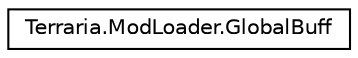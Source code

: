 digraph "Graphical Class Hierarchy"
{
 // LATEX_PDF_SIZE
  edge [fontname="Helvetica",fontsize="10",labelfontname="Helvetica",labelfontsize="10"];
  node [fontname="Helvetica",fontsize="10",shape=record];
  rankdir="LR";
  Node0 [label="Terraria.ModLoader.GlobalBuff",height=0.2,width=0.4,color="black", fillcolor="white", style="filled",URL="$class_terraria_1_1_mod_loader_1_1_global_buff.html",tooltip="This class allows you to modify the behavior of any buff in the game."];
}
